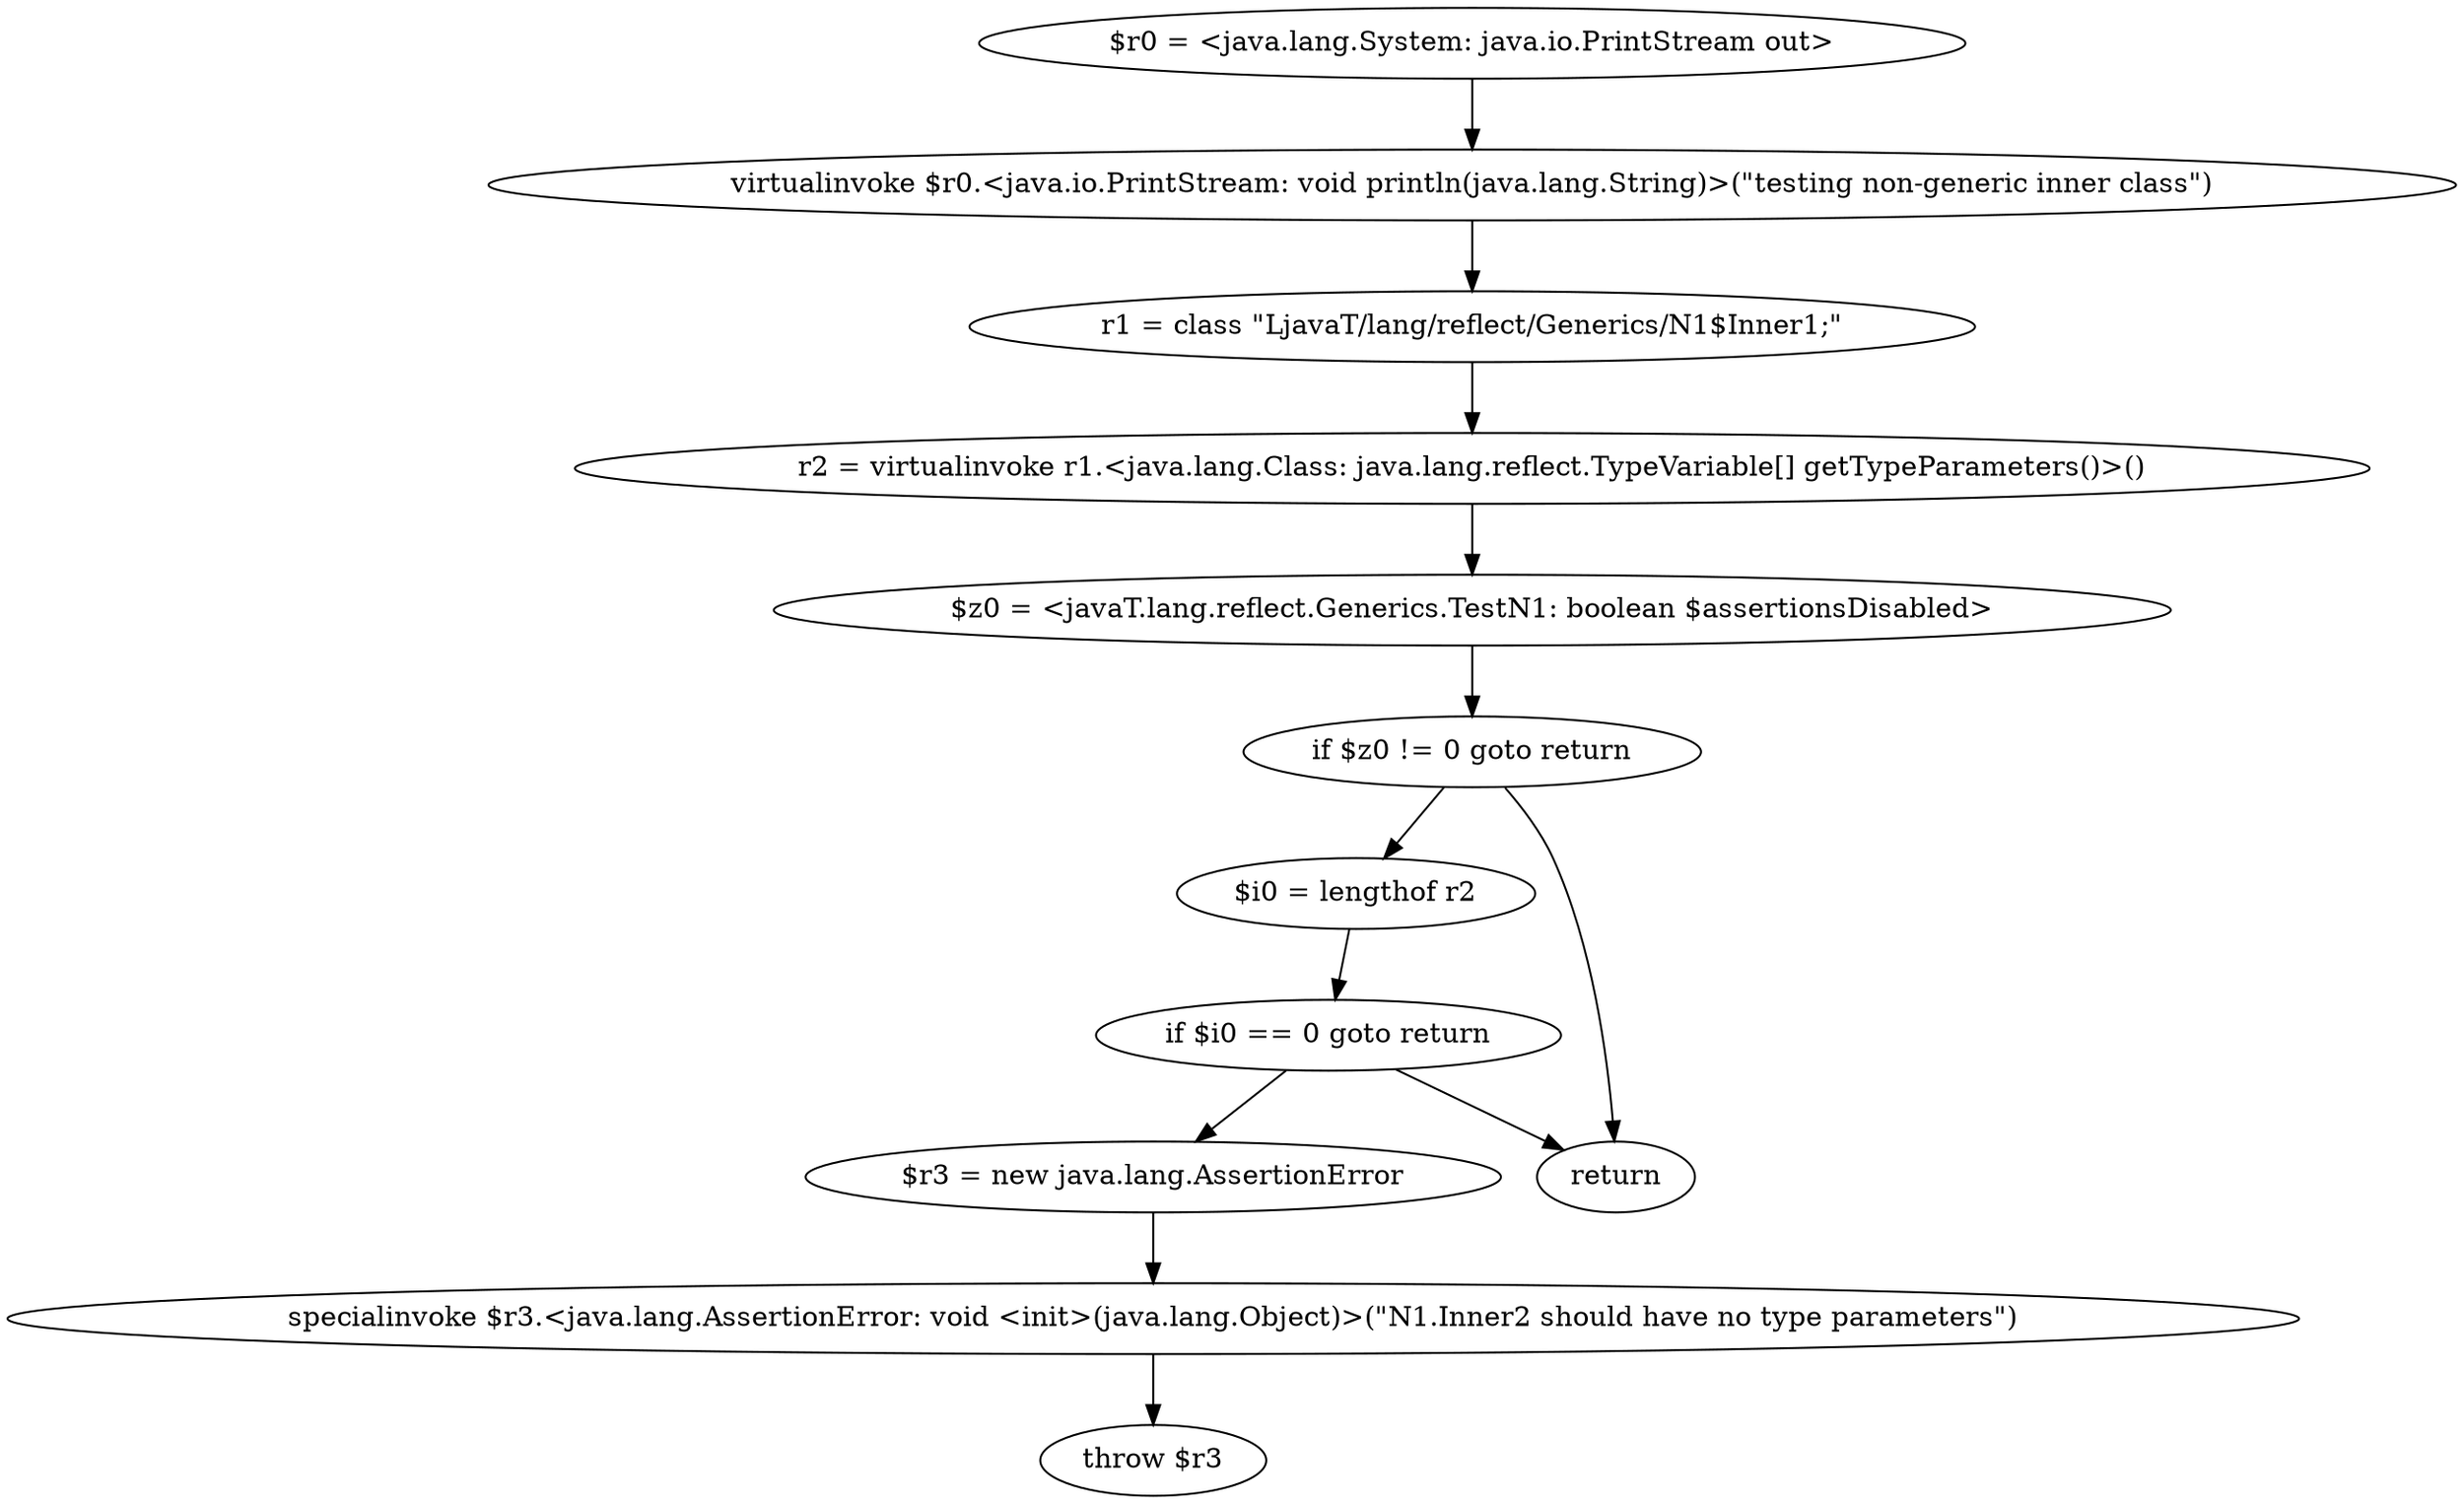 digraph "unitGraph" {
    "$r0 = <java.lang.System: java.io.PrintStream out>"
    "virtualinvoke $r0.<java.io.PrintStream: void println(java.lang.String)>(\"testing non-generic inner class\")"
    "r1 = class \"LjavaT/lang/reflect/Generics/N1$Inner1;\""
    "r2 = virtualinvoke r1.<java.lang.Class: java.lang.reflect.TypeVariable[] getTypeParameters()>()"
    "$z0 = <javaT.lang.reflect.Generics.TestN1: boolean $assertionsDisabled>"
    "if $z0 != 0 goto return"
    "$i0 = lengthof r2"
    "if $i0 == 0 goto return"
    "$r3 = new java.lang.AssertionError"
    "specialinvoke $r3.<java.lang.AssertionError: void <init>(java.lang.Object)>(\"N1.Inner2 should have no type parameters\")"
    "throw $r3"
    "return"
    "$r0 = <java.lang.System: java.io.PrintStream out>"->"virtualinvoke $r0.<java.io.PrintStream: void println(java.lang.String)>(\"testing non-generic inner class\")";
    "virtualinvoke $r0.<java.io.PrintStream: void println(java.lang.String)>(\"testing non-generic inner class\")"->"r1 = class \"LjavaT/lang/reflect/Generics/N1$Inner1;\"";
    "r1 = class \"LjavaT/lang/reflect/Generics/N1$Inner1;\""->"r2 = virtualinvoke r1.<java.lang.Class: java.lang.reflect.TypeVariable[] getTypeParameters()>()";
    "r2 = virtualinvoke r1.<java.lang.Class: java.lang.reflect.TypeVariable[] getTypeParameters()>()"->"$z0 = <javaT.lang.reflect.Generics.TestN1: boolean $assertionsDisabled>";
    "$z0 = <javaT.lang.reflect.Generics.TestN1: boolean $assertionsDisabled>"->"if $z0 != 0 goto return";
    "if $z0 != 0 goto return"->"$i0 = lengthof r2";
    "if $z0 != 0 goto return"->"return";
    "$i0 = lengthof r2"->"if $i0 == 0 goto return";
    "if $i0 == 0 goto return"->"$r3 = new java.lang.AssertionError";
    "if $i0 == 0 goto return"->"return";
    "$r3 = new java.lang.AssertionError"->"specialinvoke $r3.<java.lang.AssertionError: void <init>(java.lang.Object)>(\"N1.Inner2 should have no type parameters\")";
    "specialinvoke $r3.<java.lang.AssertionError: void <init>(java.lang.Object)>(\"N1.Inner2 should have no type parameters\")"->"throw $r3";
}
